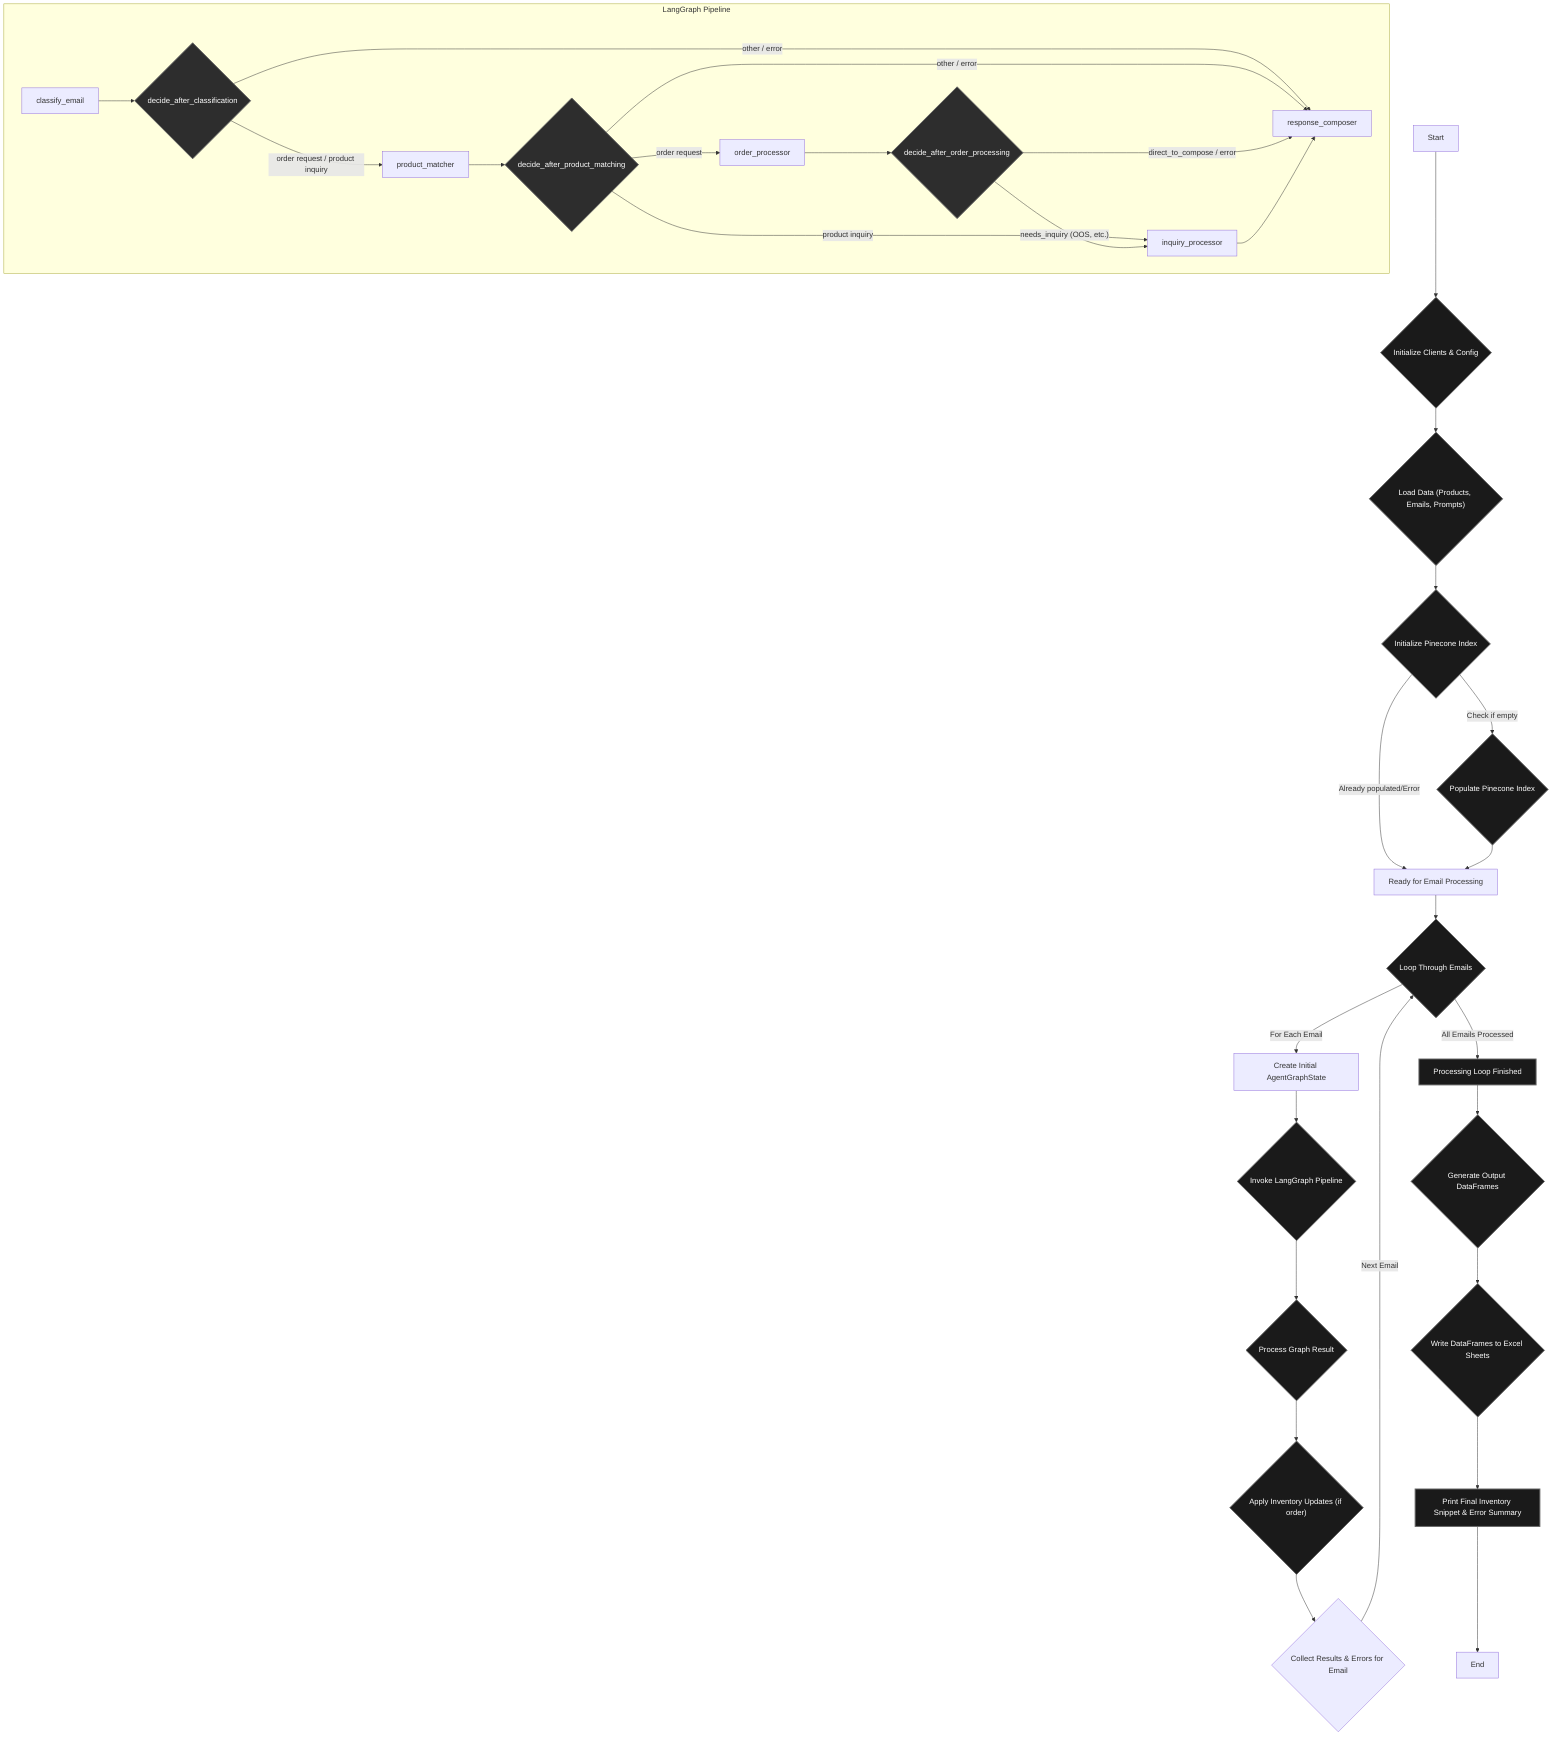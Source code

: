 graph TD
    A["Start"] --> B{"Initialize Clients & Config"};
    B --> C{"Load Data (Products, Emails, Prompts)"};
    C --> D{"Initialize Pinecone Index"};
    D -- Check if empty --> E{"Populate Pinecone Index"};
    D -- Already populated/Error --> F["Ready for Email Processing"];
    E --> F;

    F --> G{"Loop Through Emails"};
    G -- For Each Email --> H["Create Initial AgentGraphState"];
    H --> I{"Invoke LangGraph Pipeline"};

    subgraph LangGraph Pipeline
        direction LR
        I1["classify_email"] --> I_C1{"decide_after_classification"};
        I_C1 -- order request / product inquiry --> I2["product_matcher"];
        I_C1 -- other / error --> I5["response_composer"];
        I2 --> I_C2{"decide_after_product_matching"};
        I_C2 -- order request --> I3["order_processor"];
        I_C2 -- product inquiry --> I4["inquiry_processor"];
        I_C2 -- other / error --> I5;
        I3 --> I_C3{"decide_after_order_processing"};
        I_C3 -- needs_inquiry (OOS, etc.) --> I4;
        I_C3 -- direct_to_compose / error --> I5;
        I4 --> I5;
    end

    I --> J{"Process Graph Result"};
    J --> K{"Apply Inventory Updates (if order)"};
    K --> L{"Collect Results & Errors for Email"};
    L -- Next Email --> G;
    G -- All Emails Processed --> M["Processing Loop Finished"];

    M --> N{"Generate Output DataFrames"};
    N --> O{"Write DataFrames to Excel Sheets"};
    O --> P["Print Final Inventory Snippet & Error Summary"];
    P --> Q["End"];

    %% Styling for decision nodes
    classDef decision fill:#2d2d2d,stroke:#666,stroke-width:2px,color:#fff;
    class I_C1,I_C2,I_C3 decision;

    %% Styling for major process blocks
    classDef process fill:#1a1a1a,stroke:#666,stroke-width:2px,color:#fff;
    class B,C,D,E,G,I,J,K,M,N,O,P process;

    %% Styling for subgraph
    classDef subgraph_style fill:#2d2d2d,stroke:#666,stroke-width:1px,color:#fff;
    classDef LangGraph_Pipeline subgraph_style;